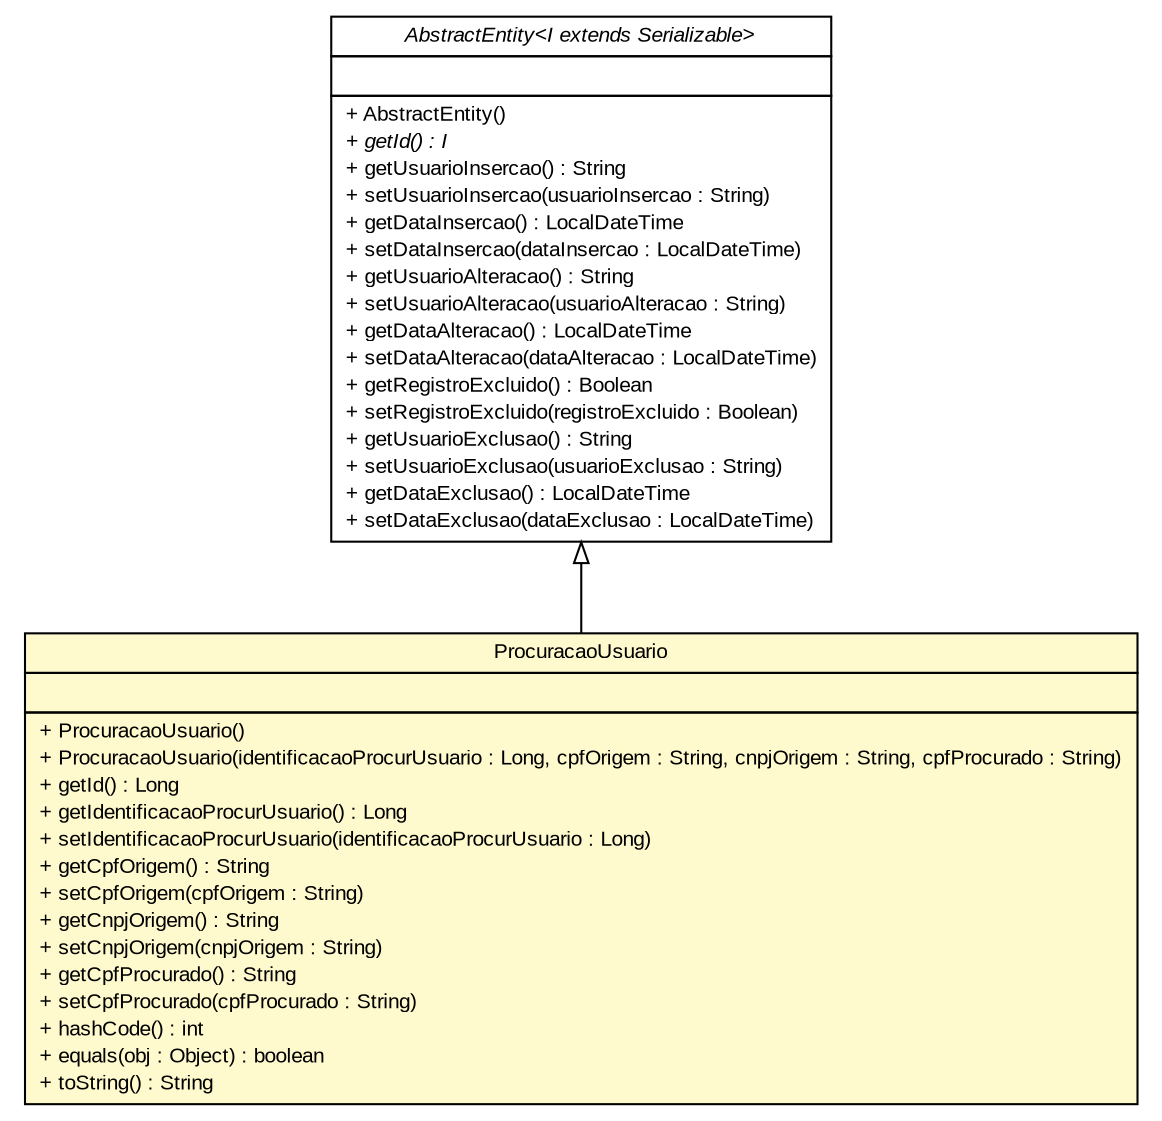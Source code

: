#!/usr/local/bin/dot
#
# Class diagram 
# Generated by UMLGraph version R5_6 (http://www.umlgraph.org/)
#

digraph G {
	edge [fontname="arial",fontsize=10,labelfontname="arial",labelfontsize=10];
	node [fontname="arial",fontsize=10,shape=plaintext];
	nodesep=0.25;
	ranksep=0.5;
	// br.gov.to.sefaz.persistence.entity.AbstractEntity<I extends java.io.Serializable>
	c163540 [label=<<table title="br.gov.to.sefaz.persistence.entity.AbstractEntity" border="0" cellborder="1" cellspacing="0" cellpadding="2" port="p" href="../../../persistence/entity/AbstractEntity.html">
		<tr><td><table border="0" cellspacing="0" cellpadding="1">
<tr><td align="center" balign="center"><font face="arial italic"> AbstractEntity&lt;I extends Serializable&gt; </font></td></tr>
		</table></td></tr>
		<tr><td><table border="0" cellspacing="0" cellpadding="1">
<tr><td align="left" balign="left">  </td></tr>
		</table></td></tr>
		<tr><td><table border="0" cellspacing="0" cellpadding="1">
<tr><td align="left" balign="left"> + AbstractEntity() </td></tr>
<tr><td align="left" balign="left"><font face="arial italic" point-size="10.0"> + getId() : I </font></td></tr>
<tr><td align="left" balign="left"> + getUsuarioInsercao() : String </td></tr>
<tr><td align="left" balign="left"> + setUsuarioInsercao(usuarioInsercao : String) </td></tr>
<tr><td align="left" balign="left"> + getDataInsercao() : LocalDateTime </td></tr>
<tr><td align="left" balign="left"> + setDataInsercao(dataInsercao : LocalDateTime) </td></tr>
<tr><td align="left" balign="left"> + getUsuarioAlteracao() : String </td></tr>
<tr><td align="left" balign="left"> + setUsuarioAlteracao(usuarioAlteracao : String) </td></tr>
<tr><td align="left" balign="left"> + getDataAlteracao() : LocalDateTime </td></tr>
<tr><td align="left" balign="left"> + setDataAlteracao(dataAlteracao : LocalDateTime) </td></tr>
<tr><td align="left" balign="left"> + getRegistroExcluido() : Boolean </td></tr>
<tr><td align="left" balign="left"> + setRegistroExcluido(registroExcluido : Boolean) </td></tr>
<tr><td align="left" balign="left"> + getUsuarioExclusao() : String </td></tr>
<tr><td align="left" balign="left"> + setUsuarioExclusao(usuarioExclusao : String) </td></tr>
<tr><td align="left" balign="left"> + getDataExclusao() : LocalDateTime </td></tr>
<tr><td align="left" balign="left"> + setDataExclusao(dataExclusao : LocalDateTime) </td></tr>
		</table></td></tr>
		</table>>, URL="../../../persistence/entity/AbstractEntity.html", fontname="arial", fontcolor="black", fontsize=10.0];
	// br.gov.to.sefaz.seg.persistence.entity.ProcuracaoUsuario
	c163662 [label=<<table title="br.gov.to.sefaz.seg.persistence.entity.ProcuracaoUsuario" border="0" cellborder="1" cellspacing="0" cellpadding="2" port="p" bgcolor="lemonChiffon" href="./ProcuracaoUsuario.html">
		<tr><td><table border="0" cellspacing="0" cellpadding="1">
<tr><td align="center" balign="center"> ProcuracaoUsuario </td></tr>
		</table></td></tr>
		<tr><td><table border="0" cellspacing="0" cellpadding="1">
<tr><td align="left" balign="left">  </td></tr>
		</table></td></tr>
		<tr><td><table border="0" cellspacing="0" cellpadding="1">
<tr><td align="left" balign="left"> + ProcuracaoUsuario() </td></tr>
<tr><td align="left" balign="left"> + ProcuracaoUsuario(identificacaoProcurUsuario : Long, cpfOrigem : String, cnpjOrigem : String, cpfProcurado : String) </td></tr>
<tr><td align="left" balign="left"> + getId() : Long </td></tr>
<tr><td align="left" balign="left"> + getIdentificacaoProcurUsuario() : Long </td></tr>
<tr><td align="left" balign="left"> + setIdentificacaoProcurUsuario(identificacaoProcurUsuario : Long) </td></tr>
<tr><td align="left" balign="left"> + getCpfOrigem() : String </td></tr>
<tr><td align="left" balign="left"> + setCpfOrigem(cpfOrigem : String) </td></tr>
<tr><td align="left" balign="left"> + getCnpjOrigem() : String </td></tr>
<tr><td align="left" balign="left"> + setCnpjOrigem(cnpjOrigem : String) </td></tr>
<tr><td align="left" balign="left"> + getCpfProcurado() : String </td></tr>
<tr><td align="left" balign="left"> + setCpfProcurado(cpfProcurado : String) </td></tr>
<tr><td align="left" balign="left"> + hashCode() : int </td></tr>
<tr><td align="left" balign="left"> + equals(obj : Object) : boolean </td></tr>
<tr><td align="left" balign="left"> + toString() : String </td></tr>
		</table></td></tr>
		</table>>, URL="./ProcuracaoUsuario.html", fontname="arial", fontcolor="black", fontsize=10.0];
	//br.gov.to.sefaz.seg.persistence.entity.ProcuracaoUsuario extends br.gov.to.sefaz.persistence.entity.AbstractEntity<java.lang.Long>
	c163540:p -> c163662:p [dir=back,arrowtail=empty];
}

